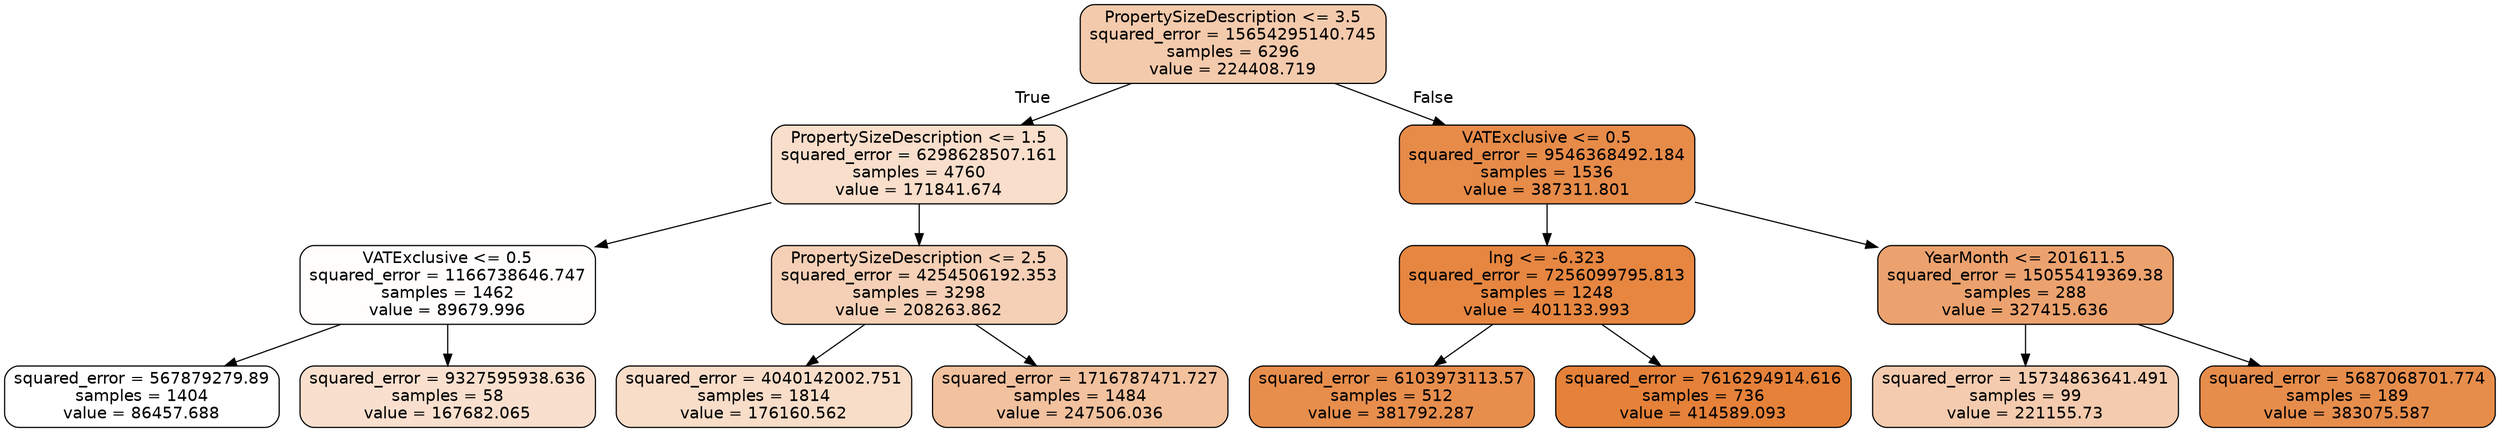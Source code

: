 digraph Tree {
node [shape=box, style="filled, rounded", color="black", fontname="helvetica"] ;
edge [fontname="helvetica"] ;
0 [label="PropertySizeDescription <= 3.5\nsquared_error = 15654295140.745\nsamples = 6296\nvalue = 224408.719", fillcolor="#f4caac"] ;
1 [label="PropertySizeDescription <= 1.5\nsquared_error = 6298628507.161\nsamples = 4760\nvalue = 171841.674", fillcolor="#f8decb"] ;
0 -> 1 [labeldistance=2.5, labelangle=45, headlabel="True"] ;
2 [label="VATExclusive <= 0.5\nsquared_error = 1166738646.747\nsamples = 1462\nvalue = 89679.996", fillcolor="#fffefd"] ;
1 -> 2 ;
3 [label="squared_error = 567879279.89\nsamples = 1404\nvalue = 86457.688", fillcolor="#ffffff"] ;
2 -> 3 ;
4 [label="squared_error = 9327595938.636\nsamples = 58\nvalue = 167682.065", fillcolor="#f9e0ce"] ;
2 -> 4 ;
5 [label="PropertySizeDescription <= 2.5\nsquared_error = 4254506192.353\nsamples = 3298\nvalue = 208263.862", fillcolor="#f5d0b6"] ;
1 -> 5 ;
6 [label="squared_error = 4040142002.751\nsamples = 1814\nvalue = 176160.562", fillcolor="#f8ddc9"] ;
5 -> 6 ;
7 [label="squared_error = 1716787471.727\nsamples = 1484\nvalue = 247506.036", fillcolor="#f2c19e"] ;
5 -> 7 ;
8 [label="VATExclusive <= 0.5\nsquared_error = 9546368492.184\nsamples = 1536\nvalue = 387311.801", fillcolor="#e78b49"] ;
0 -> 8 [labeldistance=2.5, labelangle=-45, headlabel="False"] ;
9 [label="lng <= -6.323\nsquared_error = 7256099795.813\nsamples = 1248\nvalue = 401133.993", fillcolor="#e68641"] ;
8 -> 9 ;
10 [label="squared_error = 6103973113.57\nsamples = 512\nvalue = 381792.287", fillcolor="#e88e4d"] ;
9 -> 10 ;
11 [label="squared_error = 7616294914.616\nsamples = 736\nvalue = 414589.093", fillcolor="#e58139"] ;
9 -> 11 ;
12 [label="YearMonth <= 201611.5\nsquared_error = 15055419369.38\nsamples = 288\nvalue = 327415.636", fillcolor="#eca26e"] ;
8 -> 12 ;
13 [label="squared_error = 15734863641.491\nsamples = 99\nvalue = 221155.73", fillcolor="#f4cbae"] ;
12 -> 13 ;
14 [label="squared_error = 5687068701.774\nsamples = 189\nvalue = 383075.587", fillcolor="#e78d4c"] ;
12 -> 14 ;
}
